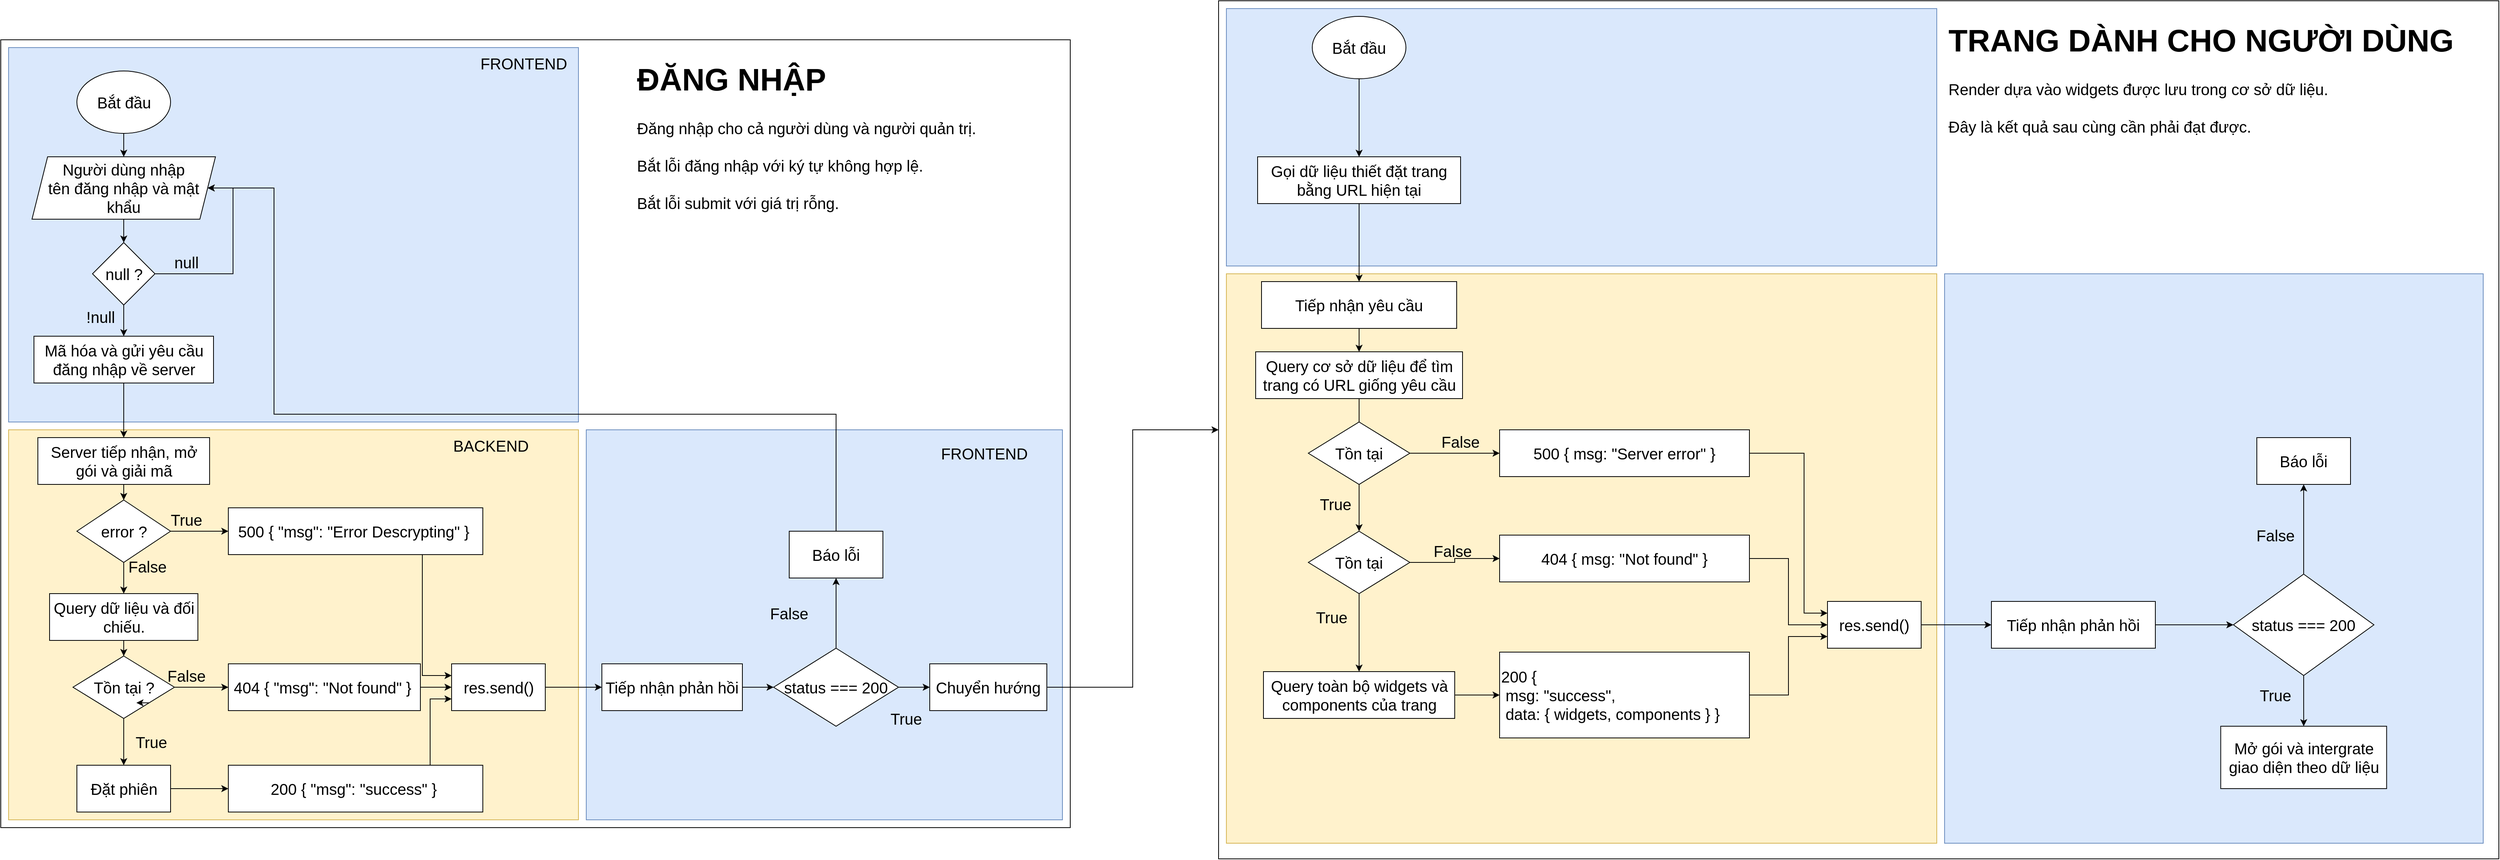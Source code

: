 <mxfile version="20.8.16" type="github">
  <diagram id="BXeGa4pHyN5TkNYhq5iM" name="Trang-1">
    <mxGraphModel dx="1614" dy="2153" grid="1" gridSize="10" guides="1" tooltips="1" connect="1" arrows="1" fold="1" page="1" pageScale="1" pageWidth="827" pageHeight="1169" math="0" shadow="0">
      <root>
        <mxCell id="0" />
        <mxCell id="1" parent="0" />
        <mxCell id="BnuAs7n9klCZgQ8jmztk-78" value="" style="rounded=0;whiteSpace=wrap;html=1;fontSize=20;" parent="1" vertex="1">
          <mxGeometry x="1570" y="-90" width="1640" height="1100" as="geometry" />
        </mxCell>
        <mxCell id="BnuAs7n9klCZgQ8jmztk-126" value="" style="rounded=0;whiteSpace=wrap;html=1;fontSize=20;fillColor=#dae8fc;strokeColor=#6c8ebf;" parent="1" vertex="1">
          <mxGeometry x="2500" y="260" width="690" height="730" as="geometry" />
        </mxCell>
        <mxCell id="BnuAs7n9klCZgQ8jmztk-125" value="" style="rounded=0;whiteSpace=wrap;html=1;fontSize=20;fillColor=#fff2cc;strokeColor=#d6b656;" parent="1" vertex="1">
          <mxGeometry x="1580" y="260" width="910" height="730" as="geometry" />
        </mxCell>
        <mxCell id="BnuAs7n9klCZgQ8jmztk-124" value="" style="rounded=0;whiteSpace=wrap;html=1;fontSize=20;fillColor=#dae8fc;strokeColor=#6c8ebf;" parent="1" vertex="1">
          <mxGeometry x="1580" y="-80" width="910" height="330" as="geometry" />
        </mxCell>
        <mxCell id="BnuAs7n9klCZgQ8jmztk-73" value="" style="rounded=0;whiteSpace=wrap;html=1;fontSize=20;" parent="1" vertex="1">
          <mxGeometry x="10" y="-40" width="1370" height="1010" as="geometry" />
        </mxCell>
        <mxCell id="BnuAs7n9klCZgQ8jmztk-67" value="" style="rounded=0;whiteSpace=wrap;html=1;fillColor=#dae8fc;strokeColor=#6c8ebf;" parent="1" vertex="1">
          <mxGeometry x="760" y="460" width="610" height="500" as="geometry" />
        </mxCell>
        <mxCell id="BnuAs7n9klCZgQ8jmztk-66" value="" style="rounded=0;whiteSpace=wrap;html=1;fillColor=#fff2cc;strokeColor=#d6b656;" parent="1" vertex="1">
          <mxGeometry x="20" y="460" width="730" height="500" as="geometry" />
        </mxCell>
        <mxCell id="BnuAs7n9klCZgQ8jmztk-64" value="" style="rounded=0;whiteSpace=wrap;html=1;fillColor=#dae8fc;strokeColor=#6c8ebf;" parent="1" vertex="1">
          <mxGeometry x="20" y="-30" width="730" height="480" as="geometry" />
        </mxCell>
        <mxCell id="BnuAs7n9klCZgQ8jmztk-39" value="&lt;font style=&quot;font-size: 20px;&quot;&gt;Đặt phiên&lt;/font&gt;" style="whiteSpace=wrap;html=1;" parent="1" vertex="1">
          <mxGeometry x="107.5" y="890" width="120" height="60" as="geometry" />
        </mxCell>
        <mxCell id="BnuAs7n9klCZgQ8jmztk-41" value="&lt;font style=&quot;font-size: 20px;&quot;&gt;200 { &quot;msg&quot;: &quot;success&quot; }&amp;nbsp;&lt;/font&gt;" style="whiteSpace=wrap;html=1;" parent="1" vertex="1">
          <mxGeometry x="301.5" y="890" width="326" height="60" as="geometry" />
        </mxCell>
        <mxCell id="BnuAs7n9klCZgQ8jmztk-48" style="edgeStyle=orthogonalEdgeStyle;rounded=0;orthogonalLoop=1;jettySize=auto;html=1;" parent="1" source="BnuAs7n9klCZgQ8jmztk-43" target="BnuAs7n9klCZgQ8jmztk-47" edge="1">
          <mxGeometry relative="1" as="geometry" />
        </mxCell>
        <mxCell id="BnuAs7n9klCZgQ8jmztk-52" value="" style="edgeStyle=orthogonalEdgeStyle;rounded=0;orthogonalLoop=1;jettySize=auto;html=1;" parent="1" source="BnuAs7n9klCZgQ8jmztk-47" target="BnuAs7n9klCZgQ8jmztk-51" edge="1">
          <mxGeometry relative="1" as="geometry" />
        </mxCell>
        <mxCell id="BnuAs7n9klCZgQ8jmztk-47" value="&lt;font style=&quot;font-size: 20px;&quot;&gt;Tiếp nhận phản hồi&lt;/font&gt;" style="rounded=0;whiteSpace=wrap;html=1;" parent="1" vertex="1">
          <mxGeometry x="780" y="760" width="180" height="60" as="geometry" />
        </mxCell>
        <mxCell id="BnuAs7n9klCZgQ8jmztk-60" value="" style="edgeStyle=orthogonalEdgeStyle;rounded=0;orthogonalLoop=1;jettySize=auto;html=1;" parent="1" source="BnuAs7n9klCZgQ8jmztk-51" target="BnuAs7n9klCZgQ8jmztk-59" edge="1">
          <mxGeometry relative="1" as="geometry" />
        </mxCell>
        <mxCell id="BnuAs7n9klCZgQ8jmztk-132" style="edgeStyle=orthogonalEdgeStyle;rounded=0;orthogonalLoop=1;jettySize=auto;html=1;fontSize=20;" parent="1" source="BnuAs7n9klCZgQ8jmztk-51" target="BnuAs7n9klCZgQ8jmztk-61" edge="1">
          <mxGeometry relative="1" as="geometry" />
        </mxCell>
        <mxCell id="BnuAs7n9klCZgQ8jmztk-51" value="&lt;font style=&quot;font-size: 20px;&quot;&gt;status === 200&lt;/font&gt;" style="rhombus;whiteSpace=wrap;html=1;rounded=0;" parent="1" vertex="1">
          <mxGeometry x="1000" y="740" width="160" height="100" as="geometry" />
        </mxCell>
        <mxCell id="BnuAs7n9klCZgQ8jmztk-57" value="&lt;font style=&quot;font-size: 20px;&quot;&gt;True&lt;/font&gt;" style="text;html=1;strokeColor=none;fillColor=none;align=center;verticalAlign=middle;whiteSpace=wrap;rounded=0;" parent="1" vertex="1">
          <mxGeometry x="1140" y="815" width="60" height="30" as="geometry" />
        </mxCell>
        <mxCell id="BnuAs7n9klCZgQ8jmztk-79" style="edgeStyle=orthogonalEdgeStyle;rounded=0;orthogonalLoop=1;jettySize=auto;html=1;entryX=0;entryY=0.5;entryDx=0;entryDy=0;fontSize=20;" parent="1" source="BnuAs7n9klCZgQ8jmztk-59" target="BnuAs7n9klCZgQ8jmztk-78" edge="1">
          <mxGeometry relative="1" as="geometry" />
        </mxCell>
        <mxCell id="BnuAs7n9klCZgQ8jmztk-59" value="&lt;font style=&quot;font-size: 20px;&quot;&gt;Chuyển hướng&lt;/font&gt;" style="whiteSpace=wrap;html=1;rounded=0;" parent="1" vertex="1">
          <mxGeometry x="1200" y="760" width="150" height="60" as="geometry" />
        </mxCell>
        <mxCell id="BnuAs7n9klCZgQ8jmztk-63" style="edgeStyle=orthogonalEdgeStyle;rounded=0;orthogonalLoop=1;jettySize=auto;html=1;entryX=1;entryY=0.5;entryDx=0;entryDy=0;" parent="1" source="BnuAs7n9klCZgQ8jmztk-61" target="BnuAs7n9klCZgQ8jmztk-15" edge="1">
          <mxGeometry relative="1" as="geometry">
            <Array as="points">
              <mxPoint x="1080" y="440" />
              <mxPoint x="360" y="440" />
              <mxPoint x="360" y="150" />
            </Array>
          </mxGeometry>
        </mxCell>
        <mxCell id="BnuAs7n9klCZgQ8jmztk-61" value="&lt;font style=&quot;font-size: 20px;&quot;&gt;Báo lỗi&lt;/font&gt;" style="whiteSpace=wrap;html=1;rounded=0;" parent="1" vertex="1">
          <mxGeometry x="1020" y="590" width="120" height="60" as="geometry" />
        </mxCell>
        <mxCell id="BnuAs7n9klCZgQ8jmztk-69" value="&lt;font style=&quot;font-size: 20px;&quot;&gt;False&lt;/font&gt;" style="text;html=1;strokeColor=none;fillColor=none;align=center;verticalAlign=middle;whiteSpace=wrap;rounded=0;" parent="1" vertex="1">
          <mxGeometry x="990" y="680" width="60" height="30" as="geometry" />
        </mxCell>
        <mxCell id="BnuAs7n9klCZgQ8jmztk-70" value="&lt;font style=&quot;font-size: 20px;&quot;&gt;FRONTEND&lt;/font&gt;" style="text;html=1;strokeColor=none;fillColor=none;align=center;verticalAlign=middle;whiteSpace=wrap;rounded=0;" parent="1" vertex="1">
          <mxGeometry x="600" y="-30" width="160" height="40" as="geometry" />
        </mxCell>
        <mxCell id="BnuAs7n9klCZgQ8jmztk-72" value="&lt;font style=&quot;font-size: 20px;&quot;&gt;FRONTEND&lt;/font&gt;" style="text;html=1;strokeColor=none;fillColor=none;align=center;verticalAlign=middle;whiteSpace=wrap;rounded=0;" parent="1" vertex="1">
          <mxGeometry x="1190" y="470" width="160" height="40" as="geometry" />
        </mxCell>
        <mxCell id="BnuAs7n9klCZgQ8jmztk-74" value="&lt;h1&gt;ĐĂNG NHẬP&lt;/h1&gt;&lt;div&gt;Đăng nhập cho cả người dùng và người quản trị.&lt;/div&gt;&lt;div&gt;&lt;br&gt;&lt;/div&gt;&lt;div&gt;Bắt lỗi đăng nhập với ký tự không hợp lệ.&lt;/div&gt;&lt;div&gt;&lt;br&gt;&lt;/div&gt;&lt;div&gt;Bắt lỗi submit với giá trị rỗng.&lt;/div&gt;" style="text;html=1;strokeColor=none;fillColor=none;spacing=5;spacingTop=-20;whiteSpace=wrap;overflow=hidden;rounded=0;fontSize=20;" parent="1" vertex="1">
          <mxGeometry x="820" y="-30" width="600" height="470" as="geometry" />
        </mxCell>
        <mxCell id="BnuAs7n9klCZgQ8jmztk-80" value="&lt;h1&gt;TRANG DÀNH CHO NGƯỜI DÙNG&lt;br&gt;&lt;/h1&gt;&lt;div&gt;Render dựa vào widgets được lưu trong cơ sở dữ liệu.&lt;/div&gt;&lt;div&gt;&lt;br&gt;&lt;/div&gt;&lt;div&gt;Đây là kết quả sau cùng cần phải đạt được.&lt;/div&gt;" style="text;html=1;strokeColor=none;fillColor=none;spacing=5;spacingTop=-20;whiteSpace=wrap;overflow=hidden;rounded=0;fontSize=20;" parent="1" vertex="1">
          <mxGeometry x="2500" y="-80" width="680" height="190" as="geometry" />
        </mxCell>
        <mxCell id="BnuAs7n9klCZgQ8jmztk-83" value="" style="edgeStyle=orthogonalEdgeStyle;rounded=0;orthogonalLoop=1;jettySize=auto;html=1;fontSize=20;" parent="1" source="BnuAs7n9klCZgQ8jmztk-81" target="BnuAs7n9klCZgQ8jmztk-82" edge="1">
          <mxGeometry relative="1" as="geometry" />
        </mxCell>
        <mxCell id="BnuAs7n9klCZgQ8jmztk-81" value="Bắt đầu" style="ellipse;whiteSpace=wrap;html=1;fontSize=20;" parent="1" vertex="1">
          <mxGeometry x="1690" y="-70" width="120" height="80" as="geometry" />
        </mxCell>
        <mxCell id="BnuAs7n9klCZgQ8jmztk-86" value="" style="edgeStyle=orthogonalEdgeStyle;rounded=0;orthogonalLoop=1;jettySize=auto;html=1;fontSize=20;" parent="1" source="BnuAs7n9klCZgQ8jmztk-82" target="BnuAs7n9klCZgQ8jmztk-85" edge="1">
          <mxGeometry relative="1" as="geometry" />
        </mxCell>
        <mxCell id="BnuAs7n9klCZgQ8jmztk-82" value="Gọi dữ liệu thiết đặt trang bằng URL hiện tại" style="whiteSpace=wrap;html=1;fontSize=20;" parent="1" vertex="1">
          <mxGeometry x="1620" y="110" width="260" height="60" as="geometry" />
        </mxCell>
        <mxCell id="BnuAs7n9klCZgQ8jmztk-91" value="" style="edgeStyle=orthogonalEdgeStyle;rounded=0;orthogonalLoop=1;jettySize=auto;html=1;fontSize=20;" parent="1" source="BnuAs7n9klCZgQ8jmztk-85" target="BnuAs7n9klCZgQ8jmztk-90" edge="1">
          <mxGeometry relative="1" as="geometry" />
        </mxCell>
        <mxCell id="BnuAs7n9klCZgQ8jmztk-85" value="Tiếp nhận yêu cầu" style="whiteSpace=wrap;html=1;fontSize=20;" parent="1" vertex="1">
          <mxGeometry x="1625" y="270" width="250" height="60" as="geometry" />
        </mxCell>
        <mxCell id="BnuAs7n9klCZgQ8jmztk-93" value="" style="edgeStyle=orthogonalEdgeStyle;rounded=0;orthogonalLoop=1;jettySize=auto;html=1;fontSize=20;" parent="1" source="BnuAs7n9klCZgQ8jmztk-90" target="BnuAs7n9klCZgQ8jmztk-92" edge="1">
          <mxGeometry relative="1" as="geometry" />
        </mxCell>
        <mxCell id="BnuAs7n9klCZgQ8jmztk-90" value="Query cơ sở dữ liệu để tìm trang có URL giống yêu cầu" style="whiteSpace=wrap;html=1;fontSize=20;" parent="1" vertex="1">
          <mxGeometry x="1617.5" y="360" width="265" height="60" as="geometry" />
        </mxCell>
        <mxCell id="BnuAs7n9klCZgQ8jmztk-95" value="" style="edgeStyle=orthogonalEdgeStyle;rounded=0;orthogonalLoop=1;jettySize=auto;html=1;fontSize=20;" parent="1" source="BnuAs7n9klCZgQ8jmztk-92" target="BnuAs7n9klCZgQ8jmztk-94" edge="1">
          <mxGeometry relative="1" as="geometry" />
        </mxCell>
        <mxCell id="BnuAs7n9klCZgQ8jmztk-97" value="" style="edgeStyle=orthogonalEdgeStyle;rounded=0;orthogonalLoop=1;jettySize=auto;html=1;fontSize=20;" parent="1" source="BnuAs7n9klCZgQ8jmztk-92" target="BnuAs7n9klCZgQ8jmztk-96" edge="1">
          <mxGeometry relative="1" as="geometry" />
        </mxCell>
        <mxCell id="BnuAs7n9klCZgQ8jmztk-92" value="Tồn tại" style="rhombus;whiteSpace=wrap;html=1;fontSize=20;" parent="1" vertex="1">
          <mxGeometry x="1685" y="590" width="130" height="80" as="geometry" />
        </mxCell>
        <mxCell id="BnuAs7n9klCZgQ8jmztk-104" style="edgeStyle=orthogonalEdgeStyle;rounded=0;orthogonalLoop=1;jettySize=auto;html=1;entryX=0;entryY=0.5;entryDx=0;entryDy=0;fontSize=20;" parent="1" source="BnuAs7n9klCZgQ8jmztk-94" target="BnuAs7n9klCZgQ8jmztk-103" edge="1">
          <mxGeometry relative="1" as="geometry" />
        </mxCell>
        <mxCell id="BnuAs7n9klCZgQ8jmztk-94" value="404 { msg: &quot;Not found&quot; }" style="whiteSpace=wrap;html=1;fontSize=20;" parent="1" vertex="1">
          <mxGeometry x="1930" y="595" width="320" height="60" as="geometry" />
        </mxCell>
        <mxCell id="BnuAs7n9klCZgQ8jmztk-102" value="" style="edgeStyle=orthogonalEdgeStyle;rounded=0;orthogonalLoop=1;jettySize=auto;html=1;fontSize=20;" parent="1" source="BnuAs7n9klCZgQ8jmztk-96" target="BnuAs7n9klCZgQ8jmztk-101" edge="1">
          <mxGeometry relative="1" as="geometry" />
        </mxCell>
        <mxCell id="BnuAs7n9klCZgQ8jmztk-96" value="Query toàn bộ widgets và components của trang" style="whiteSpace=wrap;html=1;fontSize=20;" parent="1" vertex="1">
          <mxGeometry x="1627.5" y="770" width="245" height="60" as="geometry" />
        </mxCell>
        <mxCell id="BnuAs7n9klCZgQ8jmztk-98" value="False" style="text;html=1;strokeColor=none;fillColor=none;align=center;verticalAlign=middle;whiteSpace=wrap;rounded=0;fontSize=20;" parent="1" vertex="1">
          <mxGeometry x="1840" y="600" width="60" height="30" as="geometry" />
        </mxCell>
        <mxCell id="BnuAs7n9klCZgQ8jmztk-99" value="True" style="text;html=1;strokeColor=none;fillColor=none;align=center;verticalAlign=middle;whiteSpace=wrap;rounded=0;fontSize=20;" parent="1" vertex="1">
          <mxGeometry x="1685" y="685" width="60" height="30" as="geometry" />
        </mxCell>
        <mxCell id="BnuAs7n9klCZgQ8jmztk-105" style="edgeStyle=orthogonalEdgeStyle;rounded=0;orthogonalLoop=1;jettySize=auto;html=1;entryX=0;entryY=0.75;entryDx=0;entryDy=0;fontSize=20;" parent="1" source="BnuAs7n9klCZgQ8jmztk-101" target="BnuAs7n9klCZgQ8jmztk-103" edge="1">
          <mxGeometry relative="1" as="geometry" />
        </mxCell>
        <mxCell id="BnuAs7n9klCZgQ8jmztk-101" value="200 { &lt;br&gt;&lt;span style=&quot;white-space: pre;&quot;&gt; &lt;/span&gt;msg: &quot;success&quot;, &lt;br&gt;&lt;span style=&quot;white-space: pre;&quot;&gt; &lt;/span&gt;data: { widgets, components } }" style="whiteSpace=wrap;html=1;fontSize=20;align=left;" parent="1" vertex="1">
          <mxGeometry x="1930" y="745" width="320" height="110" as="geometry" />
        </mxCell>
        <mxCell id="BnuAs7n9klCZgQ8jmztk-114" value="" style="edgeStyle=orthogonalEdgeStyle;rounded=0;orthogonalLoop=1;jettySize=auto;html=1;fontSize=20;" parent="1" source="BnuAs7n9klCZgQ8jmztk-103" target="BnuAs7n9klCZgQ8jmztk-113" edge="1">
          <mxGeometry relative="1" as="geometry" />
        </mxCell>
        <mxCell id="BnuAs7n9klCZgQ8jmztk-103" value="res.send()" style="rounded=0;whiteSpace=wrap;html=1;fontSize=20;" parent="1" vertex="1">
          <mxGeometry x="2350" y="680" width="120" height="60" as="geometry" />
        </mxCell>
        <mxCell id="BnuAs7n9klCZgQ8jmztk-108" value="" style="edgeStyle=orthogonalEdgeStyle;rounded=0;orthogonalLoop=1;jettySize=auto;html=1;fontSize=20;" parent="1" source="BnuAs7n9klCZgQ8jmztk-106" target="BnuAs7n9klCZgQ8jmztk-107" edge="1">
          <mxGeometry relative="1" as="geometry" />
        </mxCell>
        <mxCell id="BnuAs7n9klCZgQ8jmztk-106" value="Tồn tại" style="rhombus;whiteSpace=wrap;html=1;fontSize=20;" parent="1" vertex="1">
          <mxGeometry x="1685" y="450" width="130" height="80" as="geometry" />
        </mxCell>
        <mxCell id="BnuAs7n9klCZgQ8jmztk-109" style="edgeStyle=orthogonalEdgeStyle;rounded=0;orthogonalLoop=1;jettySize=auto;html=1;entryX=0;entryY=0.25;entryDx=0;entryDy=0;fontSize=20;" parent="1" source="BnuAs7n9klCZgQ8jmztk-107" target="BnuAs7n9klCZgQ8jmztk-103" edge="1">
          <mxGeometry relative="1" as="geometry">
            <Array as="points">
              <mxPoint x="2320" y="490" />
              <mxPoint x="2320" y="695" />
            </Array>
          </mxGeometry>
        </mxCell>
        <mxCell id="BnuAs7n9klCZgQ8jmztk-107" value="500 { msg: &quot;Server error&quot; }" style="whiteSpace=wrap;html=1;fontSize=20;" parent="1" vertex="1">
          <mxGeometry x="1930" y="460" width="320" height="60" as="geometry" />
        </mxCell>
        <mxCell id="BnuAs7n9klCZgQ8jmztk-110" value="False" style="text;html=1;strokeColor=none;fillColor=none;align=center;verticalAlign=middle;whiteSpace=wrap;rounded=0;fontSize=20;" parent="1" vertex="1">
          <mxGeometry x="1850" y="460" width="60" height="30" as="geometry" />
        </mxCell>
        <mxCell id="BnuAs7n9klCZgQ8jmztk-111" value="True" style="text;html=1;strokeColor=none;fillColor=none;align=center;verticalAlign=middle;whiteSpace=wrap;rounded=0;fontSize=20;" parent="1" vertex="1">
          <mxGeometry x="1690" y="540" width="60" height="30" as="geometry" />
        </mxCell>
        <mxCell id="BnuAs7n9klCZgQ8jmztk-116" value="" style="edgeStyle=orthogonalEdgeStyle;rounded=0;orthogonalLoop=1;jettySize=auto;html=1;fontSize=20;" parent="1" source="BnuAs7n9klCZgQ8jmztk-113" target="BnuAs7n9klCZgQ8jmztk-115" edge="1">
          <mxGeometry relative="1" as="geometry" />
        </mxCell>
        <mxCell id="BnuAs7n9klCZgQ8jmztk-113" value="Tiếp nhận phản hồi" style="whiteSpace=wrap;html=1;fontSize=20;rounded=0;" parent="1" vertex="1">
          <mxGeometry x="2560" y="680" width="210" height="60" as="geometry" />
        </mxCell>
        <mxCell id="BnuAs7n9klCZgQ8jmztk-119" value="" style="edgeStyle=orthogonalEdgeStyle;rounded=0;orthogonalLoop=1;jettySize=auto;html=1;fontSize=20;" parent="1" source="BnuAs7n9klCZgQ8jmztk-115" target="BnuAs7n9klCZgQ8jmztk-118" edge="1">
          <mxGeometry relative="1" as="geometry" />
        </mxCell>
        <mxCell id="BnuAs7n9klCZgQ8jmztk-121" value="" style="edgeStyle=orthogonalEdgeStyle;rounded=0;orthogonalLoop=1;jettySize=auto;html=1;fontSize=20;" parent="1" source="BnuAs7n9klCZgQ8jmztk-115" target="BnuAs7n9klCZgQ8jmztk-120" edge="1">
          <mxGeometry relative="1" as="geometry" />
        </mxCell>
        <mxCell id="BnuAs7n9klCZgQ8jmztk-115" value="status === 200" style="rhombus;whiteSpace=wrap;html=1;fontSize=20;rounded=0;" parent="1" vertex="1">
          <mxGeometry x="2870" y="645" width="180" height="130" as="geometry" />
        </mxCell>
        <mxCell id="BnuAs7n9klCZgQ8jmztk-118" value="Mở gói và intergrate giao diện theo dữ liệu" style="whiteSpace=wrap;html=1;fontSize=20;rounded=0;" parent="1" vertex="1">
          <mxGeometry x="2853.75" y="840" width="212.5" height="80" as="geometry" />
        </mxCell>
        <mxCell id="BnuAs7n9klCZgQ8jmztk-120" value="Báo lỗi" style="whiteSpace=wrap;html=1;fontSize=20;rounded=0;" parent="1" vertex="1">
          <mxGeometry x="2900" y="470" width="120" height="60" as="geometry" />
        </mxCell>
        <mxCell id="BnuAs7n9klCZgQ8jmztk-122" value="True" style="text;html=1;strokeColor=none;fillColor=none;align=center;verticalAlign=middle;whiteSpace=wrap;rounded=0;fontSize=20;" parent="1" vertex="1">
          <mxGeometry x="2894" y="785" width="60" height="30" as="geometry" />
        </mxCell>
        <mxCell id="BnuAs7n9klCZgQ8jmztk-123" value="False" style="text;html=1;strokeColor=none;fillColor=none;align=center;verticalAlign=middle;whiteSpace=wrap;rounded=0;fontSize=20;" parent="1" vertex="1">
          <mxGeometry x="2894" y="580" width="60" height="30" as="geometry" />
        </mxCell>
        <mxCell id="BnuAs7n9klCZgQ8jmztk-40" value="" style="edgeStyle=orthogonalEdgeStyle;rounded=0;orthogonalLoop=1;jettySize=auto;html=1;" parent="1" source="BnuAs7n9klCZgQ8jmztk-32" target="BnuAs7n9klCZgQ8jmztk-39" edge="1">
          <mxGeometry relative="1" as="geometry" />
        </mxCell>
        <mxCell id="BnuAs7n9klCZgQ8jmztk-129" style="edgeStyle=orthogonalEdgeStyle;rounded=0;orthogonalLoop=1;jettySize=auto;html=1;entryX=0;entryY=0.75;entryDx=0;entryDy=0;fontSize=20;" parent="1" source="BnuAs7n9klCZgQ8jmztk-41" target="BnuAs7n9klCZgQ8jmztk-43" edge="1">
          <mxGeometry relative="1" as="geometry">
            <Array as="points">
              <mxPoint x="560" y="805" />
            </Array>
          </mxGeometry>
        </mxCell>
        <mxCell id="BnuAs7n9klCZgQ8jmztk-7" value="&lt;font style=&quot;font-size: 20px;&quot;&gt;Bắt đầu&lt;/font&gt;" style="ellipse;whiteSpace=wrap;html=1;" parent="1" vertex="1">
          <mxGeometry x="107.5" width="120" height="80" as="geometry" />
        </mxCell>
        <mxCell id="BnuAs7n9klCZgQ8jmztk-10" style="edgeStyle=orthogonalEdgeStyle;rounded=0;orthogonalLoop=1;jettySize=auto;html=1;exitX=0.5;exitY=1;exitDx=0;exitDy=0;" parent="1" target="BnuAs7n9klCZgQ8jmztk-9" edge="1">
          <mxGeometry relative="1" as="geometry">
            <mxPoint x="167.5" y="220" as="sourcePoint" />
          </mxGeometry>
        </mxCell>
        <mxCell id="BnuAs7n9klCZgQ8jmztk-9" value="&lt;font style=&quot;font-size: 20px;&quot;&gt;null ?&lt;/font&gt;" style="rhombus;whiteSpace=wrap;html=1;" parent="1" vertex="1">
          <mxGeometry x="127.5" y="220" width="80" height="80" as="geometry" />
        </mxCell>
        <mxCell id="BnuAs7n9klCZgQ8jmztk-14" value="&lt;font style=&quot;font-size: 20px;&quot;&gt;null&lt;/font&gt;" style="text;html=1;strokeColor=none;fillColor=none;align=center;verticalAlign=middle;whiteSpace=wrap;rounded=0;" parent="1" vertex="1">
          <mxGeometry x="217.5" y="230" width="60" height="30" as="geometry" />
        </mxCell>
        <mxCell id="BnuAs7n9klCZgQ8jmztk-18" style="edgeStyle=orthogonalEdgeStyle;rounded=0;orthogonalLoop=1;jettySize=auto;html=1;entryX=0.5;entryY=0;entryDx=0;entryDy=0;" parent="1" source="BnuAs7n9klCZgQ8jmztk-15" target="BnuAs7n9klCZgQ8jmztk-9" edge="1">
          <mxGeometry relative="1" as="geometry" />
        </mxCell>
        <mxCell id="BnuAs7n9klCZgQ8jmztk-15" value="&lt;span style=&quot;color: rgb(0, 0, 0); font-family: Helvetica; font-size: 20px; font-style: normal; font-variant-ligatures: normal; font-variant-caps: normal; font-weight: 400; letter-spacing: normal; orphans: 2; text-align: center; text-indent: 0px; text-transform: none; widows: 2; word-spacing: 0px; -webkit-text-stroke-width: 0px; background-color: rgb(251, 251, 251); text-decoration-thickness: initial; text-decoration-style: initial; text-decoration-color: initial; float: none; display: inline !important;&quot;&gt;Người dùng nhập &lt;br&gt;tên đăng nhập và mật khẩu&lt;/span&gt;" style="shape=parallelogram;perimeter=parallelogramPerimeter;whiteSpace=wrap;html=1;fixedSize=1;" parent="1" vertex="1">
          <mxGeometry x="50" y="110" width="235" height="80" as="geometry" />
        </mxCell>
        <mxCell id="BnuAs7n9klCZgQ8jmztk-11" style="edgeStyle=orthogonalEdgeStyle;rounded=0;orthogonalLoop=1;jettySize=auto;html=1;" parent="1" source="BnuAs7n9klCZgQ8jmztk-7" target="BnuAs7n9klCZgQ8jmztk-15" edge="1">
          <mxGeometry relative="1" as="geometry">
            <mxPoint x="167.5" y="160" as="targetPoint" />
          </mxGeometry>
        </mxCell>
        <mxCell id="BnuAs7n9klCZgQ8jmztk-12" style="edgeStyle=orthogonalEdgeStyle;rounded=0;orthogonalLoop=1;jettySize=auto;html=1;exitX=1;exitY=0.5;exitDx=0;exitDy=0;entryX=1;entryY=0.5;entryDx=0;entryDy=0;" parent="1" source="BnuAs7n9klCZgQ8jmztk-9" target="BnuAs7n9klCZgQ8jmztk-15" edge="1">
          <mxGeometry relative="1" as="geometry">
            <mxPoint x="227.5" y="190" as="targetPoint" />
            <Array as="points">
              <mxPoint x="307.5" y="260" />
              <mxPoint x="307.5" y="150" />
            </Array>
          </mxGeometry>
        </mxCell>
        <mxCell id="BnuAs7n9klCZgQ8jmztk-22" value="&lt;font style=&quot;font-size: 20px;&quot;&gt;Mã hóa và gửi yêu cầu đăng nhập về server&lt;/font&gt;" style="whiteSpace=wrap;html=1;" parent="1" vertex="1">
          <mxGeometry x="52.5" y="340" width="230" height="60" as="geometry" />
        </mxCell>
        <mxCell id="BnuAs7n9klCZgQ8jmztk-23" value="" style="edgeStyle=orthogonalEdgeStyle;rounded=0;orthogonalLoop=1;jettySize=auto;html=1;" parent="1" source="BnuAs7n9klCZgQ8jmztk-9" target="BnuAs7n9klCZgQ8jmztk-22" edge="1">
          <mxGeometry relative="1" as="geometry" />
        </mxCell>
        <mxCell id="BnuAs7n9klCZgQ8jmztk-24" value="&lt;font style=&quot;font-size: 20px;&quot;&gt;!null&lt;/font&gt;" style="text;html=1;strokeColor=none;fillColor=none;align=center;verticalAlign=middle;whiteSpace=wrap;rounded=0;" parent="1" vertex="1">
          <mxGeometry x="107.5" y="300" width="60" height="30" as="geometry" />
        </mxCell>
        <mxCell id="BnuAs7n9klCZgQ8jmztk-26" value="&lt;font style=&quot;font-size: 20px;&quot;&gt;Server tiếp nhận, mở gói và giải mã&lt;/font&gt;" style="whiteSpace=wrap;html=1;" parent="1" vertex="1">
          <mxGeometry x="57.5" y="470" width="220" height="60" as="geometry" />
        </mxCell>
        <mxCell id="BnuAs7n9klCZgQ8jmztk-27" style="edgeStyle=orthogonalEdgeStyle;rounded=0;orthogonalLoop=1;jettySize=auto;html=1;" parent="1" source="BnuAs7n9klCZgQ8jmztk-22" target="BnuAs7n9klCZgQ8jmztk-26" edge="1">
          <mxGeometry relative="1" as="geometry" />
        </mxCell>
        <mxCell id="BnuAs7n9klCZgQ8jmztk-28" value="&lt;font style=&quot;font-size: 20px;&quot;&gt;error ?&lt;/font&gt;" style="rhombus;whiteSpace=wrap;html=1;" parent="1" vertex="1">
          <mxGeometry x="107.5" y="550" width="120" height="80" as="geometry" />
        </mxCell>
        <mxCell id="BnuAs7n9klCZgQ8jmztk-29" value="" style="edgeStyle=orthogonalEdgeStyle;rounded=0;orthogonalLoop=1;jettySize=auto;html=1;" parent="1" source="BnuAs7n9klCZgQ8jmztk-26" target="BnuAs7n9klCZgQ8jmztk-28" edge="1">
          <mxGeometry relative="1" as="geometry" />
        </mxCell>
        <mxCell id="BnuAs7n9klCZgQ8jmztk-30" value="&lt;font style=&quot;font-size: 20px;&quot;&gt;Query dữ liệu và đối chiếu.&lt;/font&gt;" style="whiteSpace=wrap;html=1;" parent="1" vertex="1">
          <mxGeometry x="72.5" y="670" width="190" height="60" as="geometry" />
        </mxCell>
        <mxCell id="BnuAs7n9klCZgQ8jmztk-31" value="" style="edgeStyle=orthogonalEdgeStyle;rounded=0;orthogonalLoop=1;jettySize=auto;html=1;" parent="1" source="BnuAs7n9klCZgQ8jmztk-28" target="BnuAs7n9klCZgQ8jmztk-30" edge="1">
          <mxGeometry relative="1" as="geometry" />
        </mxCell>
        <mxCell id="BnuAs7n9klCZgQ8jmztk-32" value="&lt;font style=&quot;font-size: 20px;&quot;&gt;Tồn tại ?&lt;/font&gt;" style="rhombus;whiteSpace=wrap;html=1;" parent="1" vertex="1">
          <mxGeometry x="102.5" y="750" width="130" height="80" as="geometry" />
        </mxCell>
        <mxCell id="BnuAs7n9klCZgQ8jmztk-33" value="" style="edgeStyle=orthogonalEdgeStyle;rounded=0;orthogonalLoop=1;jettySize=auto;html=1;" parent="1" source="BnuAs7n9klCZgQ8jmztk-30" target="BnuAs7n9klCZgQ8jmztk-32" edge="1">
          <mxGeometry relative="1" as="geometry" />
        </mxCell>
        <mxCell id="BnuAs7n9klCZgQ8jmztk-34" value="&lt;font style=&quot;font-size: 20px;&quot;&gt;500 { &quot;msg&quot;: &quot;Error Descrypting&quot; }&amp;nbsp;&lt;/font&gt;" style="whiteSpace=wrap;html=1;" parent="1" vertex="1">
          <mxGeometry x="301.5" y="560" width="326" height="60" as="geometry" />
        </mxCell>
        <mxCell id="BnuAs7n9klCZgQ8jmztk-35" value="" style="edgeStyle=orthogonalEdgeStyle;rounded=0;orthogonalLoop=1;jettySize=auto;html=1;" parent="1" source="BnuAs7n9klCZgQ8jmztk-28" target="BnuAs7n9klCZgQ8jmztk-34" edge="1">
          <mxGeometry relative="1" as="geometry" />
        </mxCell>
        <mxCell id="BnuAs7n9klCZgQ8jmztk-36" value="&lt;font style=&quot;font-size: 20px;&quot;&gt;404 { &quot;msg&quot;: &quot;Not found&quot; }&amp;nbsp;&lt;/font&gt;" style="whiteSpace=wrap;html=1;" parent="1" vertex="1">
          <mxGeometry x="301.5" y="760" width="246" height="60" as="geometry" />
        </mxCell>
        <mxCell id="BnuAs7n9klCZgQ8jmztk-37" style="edgeStyle=orthogonalEdgeStyle;rounded=0;orthogonalLoop=1;jettySize=auto;html=1;" parent="1" source="BnuAs7n9klCZgQ8jmztk-32" target="BnuAs7n9klCZgQ8jmztk-36" edge="1">
          <mxGeometry relative="1" as="geometry" />
        </mxCell>
        <mxCell id="BnuAs7n9klCZgQ8jmztk-38" value="&lt;font style=&quot;font-size: 20px;&quot;&gt;False&lt;/font&gt;" style="text;html=1;strokeColor=none;fillColor=none;align=center;verticalAlign=middle;whiteSpace=wrap;rounded=0;" parent="1" vertex="1">
          <mxGeometry x="217.5" y="760" width="60" height="30" as="geometry" />
        </mxCell>
        <mxCell id="BnuAs7n9klCZgQ8jmztk-42" style="edgeStyle=orthogonalEdgeStyle;rounded=0;orthogonalLoop=1;jettySize=auto;html=1;" parent="1" source="BnuAs7n9klCZgQ8jmztk-39" target="BnuAs7n9klCZgQ8jmztk-41" edge="1">
          <mxGeometry relative="1" as="geometry" />
        </mxCell>
        <mxCell id="BnuAs7n9klCZgQ8jmztk-43" value="&lt;font style=&quot;font-size: 20px;&quot;&gt;res.send()&lt;/font&gt;" style="rounded=0;whiteSpace=wrap;html=1;" parent="1" vertex="1">
          <mxGeometry x="587.5" y="760" width="120" height="60" as="geometry" />
        </mxCell>
        <mxCell id="BnuAs7n9klCZgQ8jmztk-128" style="edgeStyle=orthogonalEdgeStyle;rounded=0;orthogonalLoop=1;jettySize=auto;html=1;entryX=0;entryY=0.25;entryDx=0;entryDy=0;fontSize=20;" parent="1" source="BnuAs7n9klCZgQ8jmztk-34" target="BnuAs7n9klCZgQ8jmztk-43" edge="1">
          <mxGeometry relative="1" as="geometry">
            <Array as="points">
              <mxPoint x="550" y="775" />
            </Array>
          </mxGeometry>
        </mxCell>
        <mxCell id="BnuAs7n9klCZgQ8jmztk-45" style="edgeStyle=orthogonalEdgeStyle;rounded=0;orthogonalLoop=1;jettySize=auto;html=1;entryX=0;entryY=0.5;entryDx=0;entryDy=0;" parent="1" source="BnuAs7n9klCZgQ8jmztk-36" target="BnuAs7n9klCZgQ8jmztk-43" edge="1">
          <mxGeometry relative="1" as="geometry" />
        </mxCell>
        <mxCell id="BnuAs7n9klCZgQ8jmztk-53" value="&lt;font style=&quot;font-size: 20px;&quot;&gt;True&lt;/font&gt;" style="text;html=1;strokeColor=none;fillColor=none;align=center;verticalAlign=middle;whiteSpace=wrap;rounded=0;" parent="1" vertex="1">
          <mxGeometry x="217.5" y="560" width="60" height="30" as="geometry" />
        </mxCell>
        <mxCell id="BnuAs7n9klCZgQ8jmztk-55" value="&lt;font style=&quot;font-size: 20px;&quot;&gt;False&lt;/font&gt;" style="text;html=1;strokeColor=none;fillColor=none;align=center;verticalAlign=middle;whiteSpace=wrap;rounded=0;" parent="1" vertex="1">
          <mxGeometry x="167.5" y="620" width="60" height="30" as="geometry" />
        </mxCell>
        <mxCell id="BnuAs7n9klCZgQ8jmztk-56" value="&lt;font style=&quot;font-size: 20px;&quot;&gt;True&lt;/font&gt;" style="text;html=1;strokeColor=none;fillColor=none;align=center;verticalAlign=middle;whiteSpace=wrap;rounded=0;" parent="1" vertex="1">
          <mxGeometry x="172.5" y="845" width="60" height="30" as="geometry" />
        </mxCell>
        <mxCell id="BnuAs7n9klCZgQ8jmztk-71" value="&lt;font style=&quot;font-size: 20px;&quot;&gt;BACKEND&lt;/font&gt;" style="text;html=1;strokeColor=none;fillColor=none;align=center;verticalAlign=middle;whiteSpace=wrap;rounded=0;" parent="1" vertex="1">
          <mxGeometry x="557.5" y="460" width="160" height="40" as="geometry" />
        </mxCell>
        <mxCell id="BnuAs7n9klCZgQ8jmztk-127" style="edgeStyle=orthogonalEdgeStyle;rounded=0;orthogonalLoop=1;jettySize=auto;html=1;exitX=1;exitY=1;exitDx=0;exitDy=0;entryX=0.625;entryY=0.75;entryDx=0;entryDy=0;entryPerimeter=0;fontSize=20;" parent="1" source="BnuAs7n9klCZgQ8jmztk-32" target="BnuAs7n9klCZgQ8jmztk-32" edge="1">
          <mxGeometry relative="1" as="geometry" />
        </mxCell>
      </root>
    </mxGraphModel>
  </diagram>
</mxfile>
